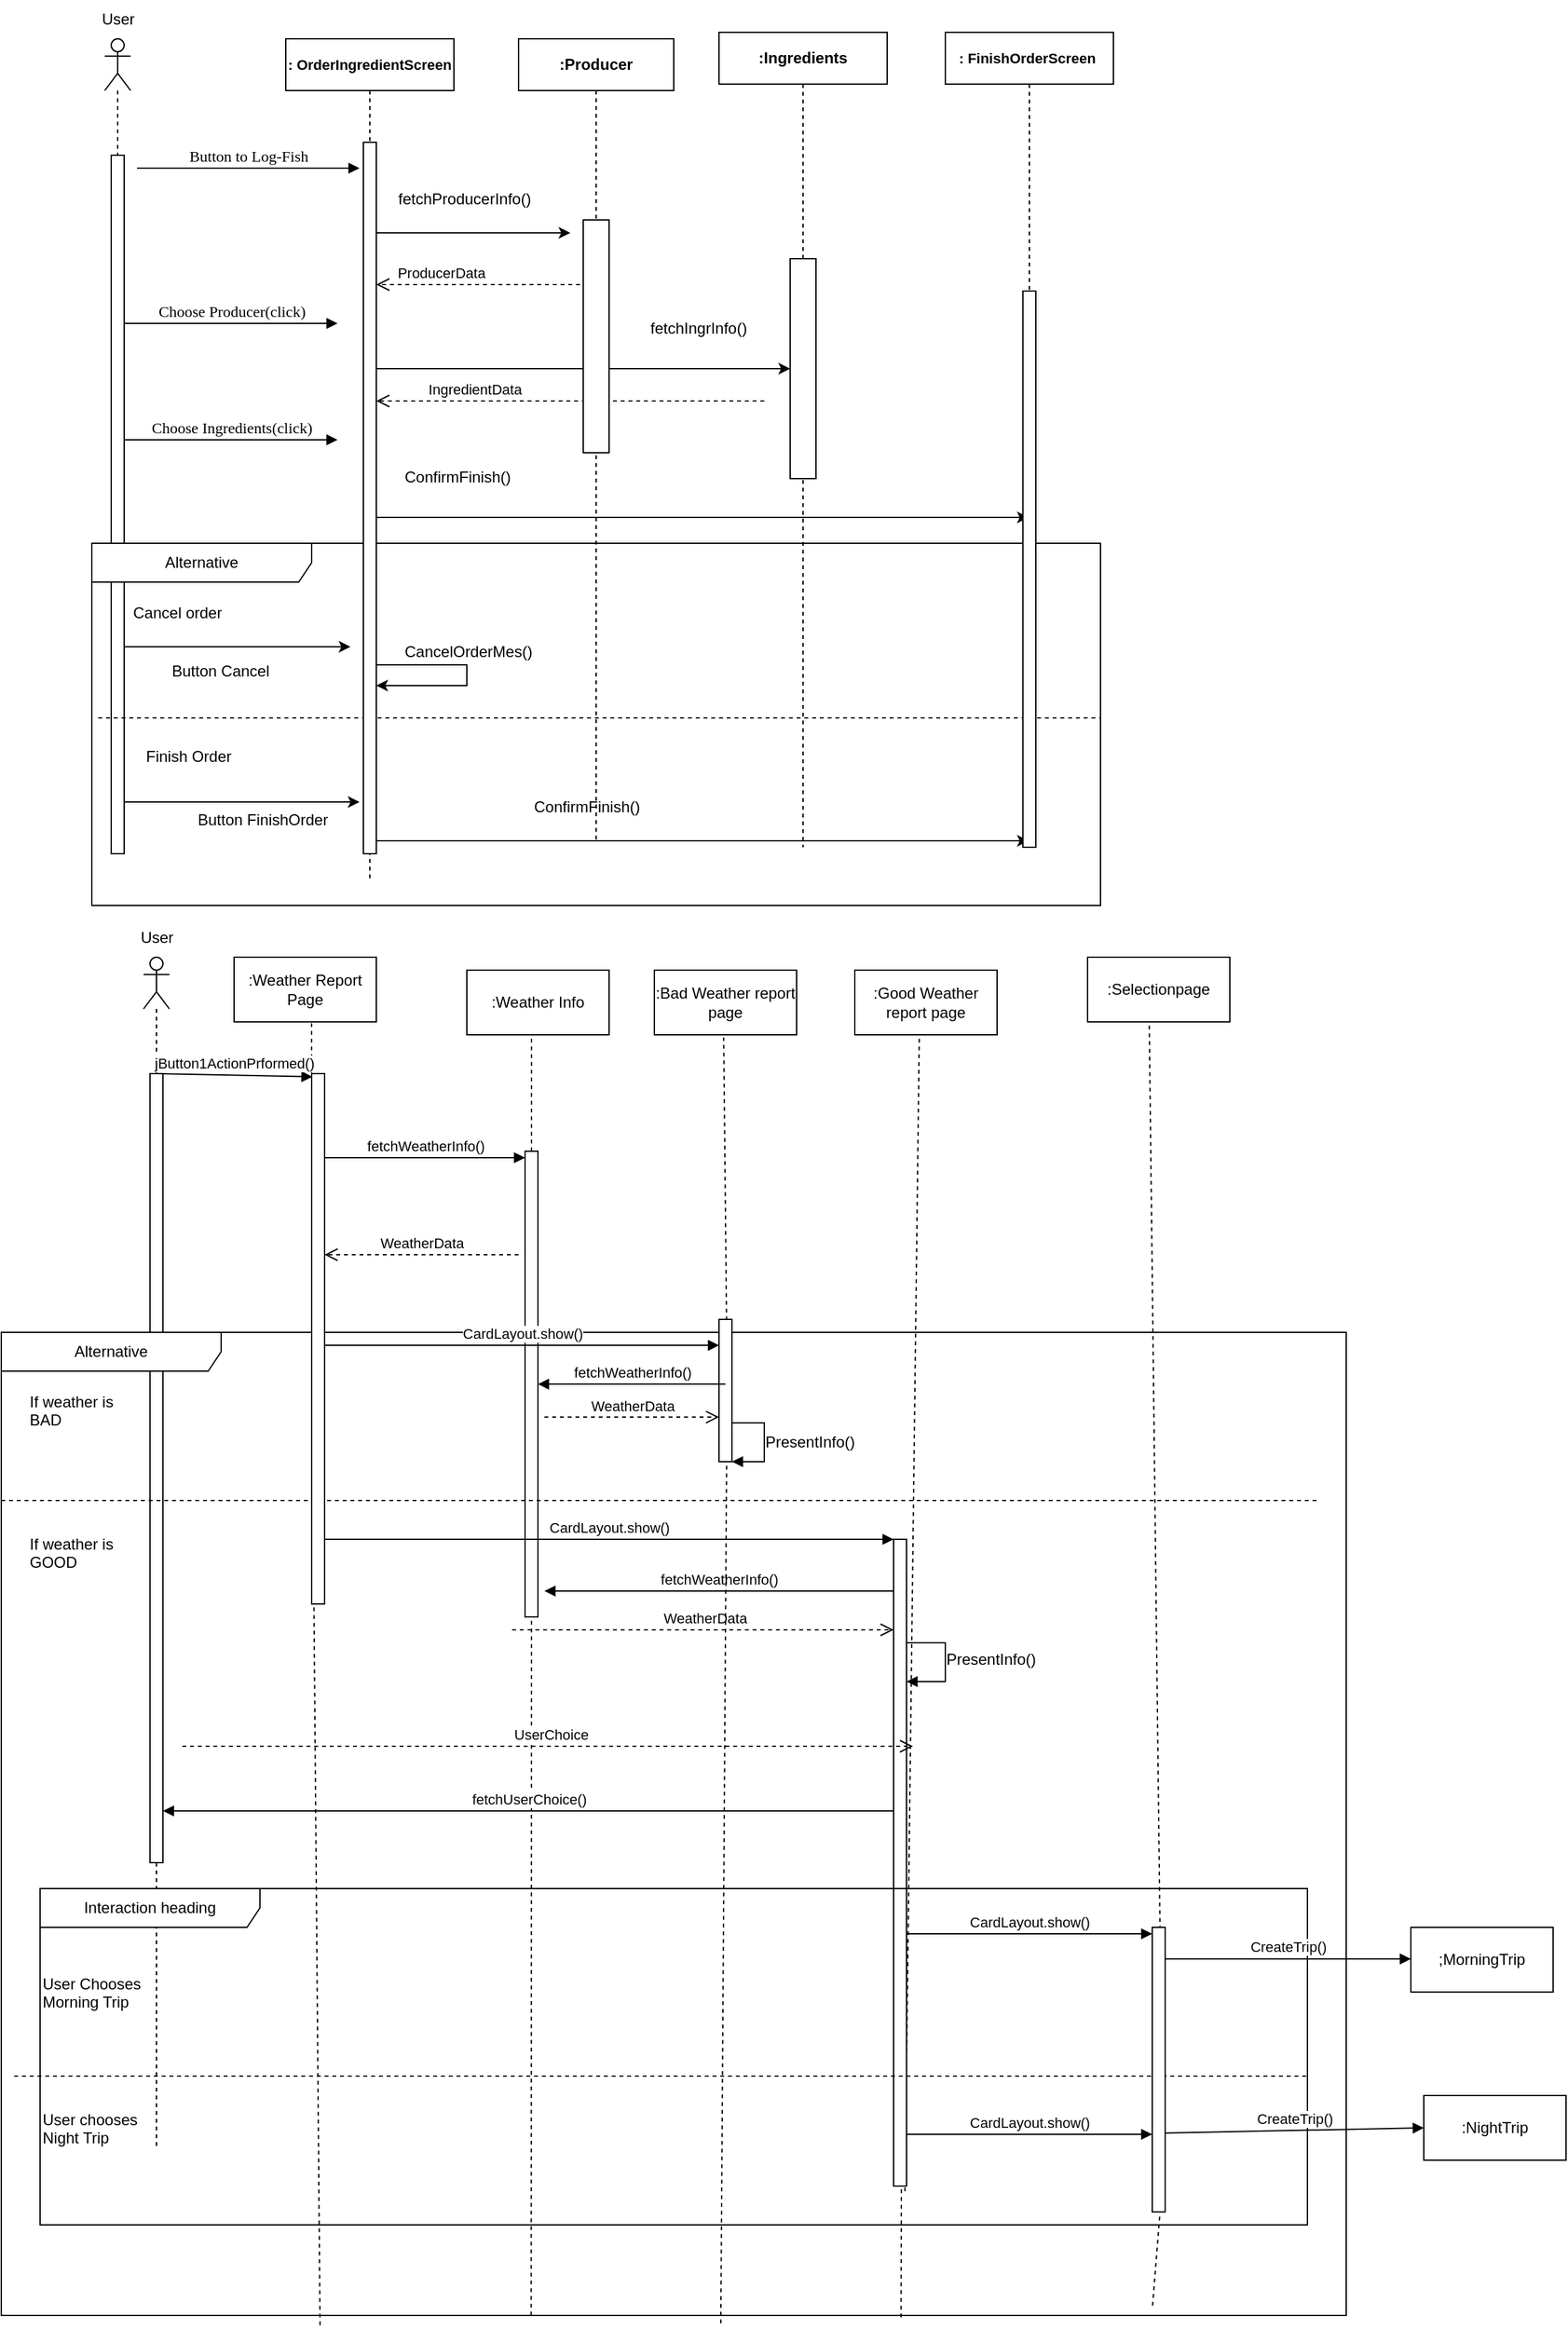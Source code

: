 <mxfile version="26.3.0">
  <diagram name="Page-1" id="13e1069c-82ec-6db2-03f1-153e76fe0fe0">
    <mxGraphModel dx="1148" dy="518" grid="1" gridSize="10" guides="1" tooltips="1" connect="1" arrows="1" fold="1" page="1" pageScale="1" pageWidth="1100" pageHeight="850" background="none" math="0" shadow="0">
      <root>
        <mxCell id="0" />
        <mxCell id="1" parent="0" />
        <mxCell id="7baba1c4bc27f4b0-11" value="Button to Log-Fish" style="html=1;verticalAlign=bottom;endArrow=block;labelBackgroundColor=none;fontFamily=Verdana;fontSize=12;edgeStyle=elbowEdgeStyle;elbow=vertical;" parent="1" edge="1">
          <mxGeometry relative="1" as="geometry">
            <mxPoint x="145" y="180" as="sourcePoint" />
            <mxPoint x="317" y="179.931" as="targetPoint" />
          </mxGeometry>
        </mxCell>
        <mxCell id="y89Sq5UwFjBW83TxMpA--12" value="" style="shape=umlLifeline;perimeter=lifelinePerimeter;whiteSpace=wrap;html=1;container=1;dropTarget=0;collapsible=0;recursiveResize=0;outlineConnect=0;portConstraint=eastwest;newEdgeStyle={&quot;curved&quot;:0,&quot;rounded&quot;:0};participant=umlActor;" parent="1" vertex="1">
          <mxGeometry x="150" y="790" width="20" height="920" as="geometry" />
        </mxCell>
        <mxCell id="y89Sq5UwFjBW83TxMpA--11" value="" style="html=1;points=[[0,0,0,0,5],[0,1,0,0,-5],[1,0,0,0,5],[1,1,0,0,-5]];perimeter=orthogonalPerimeter;outlineConnect=0;targetShapes=umlLifeline;portConstraint=eastwest;newEdgeStyle={&quot;curved&quot;:0,&quot;rounded&quot;:0};" parent="y89Sq5UwFjBW83TxMpA--12" vertex="1">
          <mxGeometry x="5" y="90" width="10" height="610" as="geometry" />
        </mxCell>
        <mxCell id="y89Sq5UwFjBW83TxMpA--13" value="User" style="text;html=1;align=center;verticalAlign=middle;resizable=0;points=[];autosize=1;strokeColor=none;fillColor=none;" parent="1" vertex="1">
          <mxGeometry x="135" y="760" width="50" height="30" as="geometry" />
        </mxCell>
        <mxCell id="y89Sq5UwFjBW83TxMpA--15" value="" style="html=1;verticalAlign=bottom;endArrow=none;dashed=1;labelBackgroundColor=none;fontFamily=Verdana;fontSize=12;elbow=vertical;startFill=0;entryX=0.545;entryY=1;entryDx=0;entryDy=0;entryPerimeter=0;" parent="1" source="y89Sq5UwFjBW83TxMpA--20" target="y89Sq5UwFjBW83TxMpA--69" edge="1">
          <mxGeometry relative="1" as="geometry">
            <mxPoint x="282" y="851.28" as="targetPoint" />
            <mxPoint x="302" y="1150" as="sourcePoint" />
          </mxGeometry>
        </mxCell>
        <mxCell id="y89Sq5UwFjBW83TxMpA--16" value="" style="html=1;verticalAlign=bottom;endArrow=none;dashed=1;labelBackgroundColor=none;fontFamily=Verdana;fontSize=12;elbow=vertical;startFill=0;entryX=0.586;entryY=1.027;entryDx=0;entryDy=0;entryPerimeter=0;exitX=0.691;exitY=0.988;exitDx=0;exitDy=0;exitPerimeter=0;" parent="1" source="y89Sq5UwFjBW83TxMpA--36" edge="1">
          <mxGeometry relative="1" as="geometry">
            <mxPoint x="598.6" y="852.16" as="targetPoint" />
            <mxPoint x="599" y="1160" as="sourcePoint" />
          </mxGeometry>
        </mxCell>
        <mxCell id="y89Sq5UwFjBW83TxMpA--17" value="" style="html=1;verticalAlign=bottom;endArrow=none;dashed=1;labelBackgroundColor=none;fontFamily=Verdana;fontSize=12;elbow=vertical;startFill=0;entryX=0.577;entryY=1.016;entryDx=0;entryDy=0;entryPerimeter=0;exitX=0.856;exitY=0.99;exitDx=0;exitDy=0;exitPerimeter=0;" parent="1" source="y89Sq5UwFjBW83TxMpA--56" edge="1">
          <mxGeometry relative="1" as="geometry">
            <mxPoint x="927.7" y="841.28" as="targetPoint" />
            <mxPoint x="930" y="1310" as="sourcePoint" />
          </mxGeometry>
        </mxCell>
        <mxCell id="y89Sq5UwFjBW83TxMpA--18" value="" style="html=1;verticalAlign=bottom;endArrow=none;dashed=1;labelBackgroundColor=none;fontFamily=Verdana;fontSize=12;elbow=vertical;startFill=0;entryX=0.6;entryY=1;entryDx=0;entryDy=0;entryPerimeter=0;exitX=0.877;exitY=1.008;exitDx=0;exitDy=0;exitPerimeter=0;" parent="1" source="y89Sq5UwFjBW83TxMpA--39" edge="1">
          <mxGeometry relative="1" as="geometry">
            <mxPoint x="750" y="840" as="targetPoint" />
            <mxPoint x="670" y="1320" as="sourcePoint" />
          </mxGeometry>
        </mxCell>
        <mxCell id="y89Sq5UwFjBW83TxMpA--19" value="jButton1ActionPrformed()" style="html=1;verticalAlign=bottom;endArrow=block;curved=0;rounded=0;entryX=0.064;entryY=0.006;entryDx=0;entryDy=0;entryPerimeter=0;" parent="1" target="y89Sq5UwFjBW83TxMpA--20" edge="1">
          <mxGeometry width="80" relative="1" as="geometry">
            <mxPoint x="160" y="880" as="sourcePoint" />
            <mxPoint x="290" y="880" as="targetPoint" />
          </mxGeometry>
        </mxCell>
        <mxCell id="y89Sq5UwFjBW83TxMpA--24" value="" style="html=1;verticalAlign=bottom;endArrow=none;dashed=1;labelBackgroundColor=none;fontFamily=Verdana;fontSize=12;elbow=vertical;startFill=0;entryX=0.5;entryY=1;entryDx=0;entryDy=0;" parent="1" source="y89Sq5UwFjBW83TxMpA--25" edge="1">
          <mxGeometry relative="1" as="geometry">
            <mxPoint x="450" y="850" as="targetPoint" />
            <mxPoint x="450" y="1150" as="sourcePoint" />
          </mxGeometry>
        </mxCell>
        <mxCell id="y89Sq5UwFjBW83TxMpA--26" value="" style="html=1;verticalAlign=bottom;endArrow=none;dashed=1;labelBackgroundColor=none;fontFamily=Verdana;fontSize=12;elbow=vertical;startFill=0;entryX=0.5;entryY=1;entryDx=0;entryDy=0;exitX=0.394;exitY=1;exitDx=0;exitDy=0;exitPerimeter=0;" parent="1" source="y89Sq5UwFjBW83TxMpA--31" target="y89Sq5UwFjBW83TxMpA--25" edge="1">
          <mxGeometry relative="1" as="geometry">
            <mxPoint x="450" y="850" as="targetPoint" />
            <mxPoint x="450" y="1150" as="sourcePoint" />
          </mxGeometry>
        </mxCell>
        <mxCell id="y89Sq5UwFjBW83TxMpA--25" value="" style="html=1;points=[[0,0,0,0,5],[0,1,0,0,-5],[1,0,0,0,5],[1,1,0,0,-5]];perimeter=orthogonalPerimeter;outlineConnect=0;targetShapes=umlLifeline;portConstraint=eastwest;newEdgeStyle={&quot;curved&quot;:0,&quot;rounded&quot;:0};" parent="1" vertex="1">
          <mxGeometry x="445" y="940" width="10" height="360" as="geometry" />
        </mxCell>
        <mxCell id="y89Sq5UwFjBW83TxMpA--29" value="fetchWeatherInfo()" style="html=1;verticalAlign=bottom;endArrow=block;curved=0;rounded=0;entryX=0;entryY=0;entryDx=0;entryDy=5;entryPerimeter=0;" parent="1" source="y89Sq5UwFjBW83TxMpA--20" target="y89Sq5UwFjBW83TxMpA--25" edge="1">
          <mxGeometry width="80" relative="1" as="geometry">
            <mxPoint x="305" y="910" as="sourcePoint" />
            <mxPoint x="441" y="911" as="targetPoint" />
            <mxPoint as="offset" />
          </mxGeometry>
        </mxCell>
        <mxCell id="y89Sq5UwFjBW83TxMpA--30" value="WeatherData" style="html=1;verticalAlign=bottom;endArrow=open;dashed=1;endSize=8;curved=0;rounded=0;" parent="1" target="y89Sq5UwFjBW83TxMpA--20" edge="1">
          <mxGeometry x="0.007" relative="1" as="geometry">
            <mxPoint x="440" y="1020" as="sourcePoint" />
            <mxPoint x="500" y="1040" as="targetPoint" />
            <mxPoint as="offset" />
          </mxGeometry>
        </mxCell>
        <mxCell id="y89Sq5UwFjBW83TxMpA--31" value="Alternative" style="shape=umlFrame;whiteSpace=wrap;html=1;pointerEvents=0;recursiveResize=0;container=1;collapsible=0;width=170;" parent="1" vertex="1">
          <mxGeometry x="40" y="1080" width="1040" height="760" as="geometry" />
        </mxCell>
        <mxCell id="y89Sq5UwFjBW83TxMpA--32" value="&lt;div&gt;If weather is&amp;nbsp;&lt;/div&gt;&lt;div&gt;BAD&lt;/div&gt;" style="text;html=1;" parent="y89Sq5UwFjBW83TxMpA--31" vertex="1">
          <mxGeometry width="100" height="20" relative="1" as="geometry">
            <mxPoint x="20" y="40" as="offset" />
          </mxGeometry>
        </mxCell>
        <mxCell id="y89Sq5UwFjBW83TxMpA--33" value="&lt;div&gt;If weather is &lt;br&gt;&lt;/div&gt;&lt;div&gt;GOOD&lt;/div&gt;" style="line;strokeWidth=1;dashed=1;labelPosition=center;verticalLabelPosition=bottom;align=left;verticalAlign=top;spacingLeft=20;spacingTop=15;html=1;whiteSpace=wrap;" parent="y89Sq5UwFjBW83TxMpA--31" vertex="1">
          <mxGeometry y="125" width="1020" height="10" as="geometry" />
        </mxCell>
        <mxCell id="y89Sq5UwFjBW83TxMpA--21" value="" style="html=1;verticalAlign=bottom;endArrow=none;dashed=1;labelBackgroundColor=none;fontFamily=Verdana;fontSize=12;elbow=vertical;startFill=0;exitX=0.237;exitY=1.01;exitDx=0;exitDy=0;exitPerimeter=0;entryX=1;entryY=1;entryDx=0;entryDy=-5;entryPerimeter=0;" parent="y89Sq5UwFjBW83TxMpA--31" source="y89Sq5UwFjBW83TxMpA--31" edge="1">
          <mxGeometry relative="1" as="geometry">
            <mxPoint x="241.68" y="202" as="targetPoint" />
            <mxPoint x="240.0" y="250" as="sourcePoint" />
          </mxGeometry>
        </mxCell>
        <mxCell id="y89Sq5UwFjBW83TxMpA--41" value="CardLayout.show()" style="html=1;verticalAlign=bottom;endArrow=block;curved=0;rounded=0;" parent="y89Sq5UwFjBW83TxMpA--31" source="y89Sq5UwFjBW83TxMpA--20" target="y89Sq5UwFjBW83TxMpA--39" edge="1">
          <mxGeometry width="80" relative="1" as="geometry">
            <mxPoint x="240" y="170" as="sourcePoint" />
            <mxPoint x="530" y="170" as="targetPoint" />
            <mxPoint as="offset" />
          </mxGeometry>
        </mxCell>
        <mxCell id="y89Sq5UwFjBW83TxMpA--39" value="" style="html=1;points=[[0,0,0,0,5],[0,1,0,0,-5],[1,0,0,0,5],[1,1,0,0,-5]];perimeter=orthogonalPerimeter;outlineConnect=0;targetShapes=umlLifeline;portConstraint=eastwest;newEdgeStyle={&quot;curved&quot;:0,&quot;rounded&quot;:0};" parent="y89Sq5UwFjBW83TxMpA--31" vertex="1">
          <mxGeometry x="690" y="160" width="10" height="500" as="geometry" />
        </mxCell>
        <mxCell id="y89Sq5UwFjBW83TxMpA--40" value="" style="html=1;verticalAlign=bottom;endArrow=none;dashed=1;labelBackgroundColor=none;fontFamily=Verdana;fontSize=12;elbow=vertical;startFill=0;entryX=0.6;entryY=1;entryDx=0;entryDy=0;entryPerimeter=0;exitX=0.669;exitY=1.002;exitDx=0;exitDy=0;exitPerimeter=0;" parent="y89Sq5UwFjBW83TxMpA--31" source="y89Sq5UwFjBW83TxMpA--31" target="y89Sq5UwFjBW83TxMpA--39" edge="1">
          <mxGeometry relative="1" as="geometry">
            <mxPoint x="690" y="-220" as="targetPoint" />
            <mxPoint x="693" y="252" as="sourcePoint" />
          </mxGeometry>
        </mxCell>
        <mxCell id="ptXpOsHb1rW9kHSBrW4N-9" value="" style="html=1;align=left;spacingLeft=2;endArrow=block;rounded=0;edgeStyle=orthogonalEdgeStyle;curved=0;rounded=0;" parent="y89Sq5UwFjBW83TxMpA--31" edge="1">
          <mxGeometry relative="1" as="geometry">
            <mxPoint x="560" y="70" as="sourcePoint" />
            <Array as="points">
              <mxPoint x="590" y="100" />
            </Array>
            <mxPoint x="565" y="100" as="targetPoint" />
          </mxGeometry>
        </mxCell>
        <mxCell id="y89Sq5UwFjBW83TxMpA--45" value="PresentInfo()" style="text;html=1;align=center;verticalAlign=middle;resizable=0;points=[];autosize=1;strokeColor=none;fillColor=none;" parent="y89Sq5UwFjBW83TxMpA--31" vertex="1">
          <mxGeometry x="580" y="70" width="90" height="30" as="geometry" />
        </mxCell>
        <mxCell id="y89Sq5UwFjBW83TxMpA--48" value="" style="html=1;align=left;spacingLeft=2;endArrow=block;rounded=0;edgeStyle=orthogonalEdgeStyle;curved=0;rounded=0;" parent="y89Sq5UwFjBW83TxMpA--31" target="y89Sq5UwFjBW83TxMpA--39" edge="1">
          <mxGeometry relative="1" as="geometry">
            <mxPoint x="700" y="240" as="sourcePoint" />
            <Array as="points">
              <mxPoint x="730" y="240" />
              <mxPoint x="730" y="270" />
            </Array>
            <mxPoint x="705" y="270" as="targetPoint" />
          </mxGeometry>
        </mxCell>
        <mxCell id="y89Sq5UwFjBW83TxMpA--47" value="WeatherData" style="html=1;verticalAlign=bottom;endArrow=open;dashed=1;endSize=8;curved=0;rounded=0;exitX=1;exitY=1;exitDx=0;exitDy=-5;exitPerimeter=0;" parent="y89Sq5UwFjBW83TxMpA--31" edge="1">
          <mxGeometry x="0.007" relative="1" as="geometry">
            <mxPoint x="395" y="230" as="sourcePoint" />
            <mxPoint x="690" y="230" as="targetPoint" />
            <mxPoint as="offset" />
          </mxGeometry>
        </mxCell>
        <mxCell id="y89Sq5UwFjBW83TxMpA--46" value="fetchWeatherInfo()" style="html=1;verticalAlign=bottom;endArrow=block;curved=0;rounded=0;" parent="y89Sq5UwFjBW83TxMpA--31" edge="1">
          <mxGeometry width="80" relative="1" as="geometry">
            <mxPoint x="690" y="200" as="sourcePoint" />
            <mxPoint x="420" y="200" as="targetPoint" />
            <mxPoint as="offset" />
          </mxGeometry>
        </mxCell>
        <mxCell id="y89Sq5UwFjBW83TxMpA--49" value="PresentInfo()" style="text;html=1;align=center;verticalAlign=middle;resizable=0;points=[];autosize=1;strokeColor=none;fillColor=none;" parent="y89Sq5UwFjBW83TxMpA--31" vertex="1">
          <mxGeometry x="720" y="238" width="90" height="30" as="geometry" />
        </mxCell>
        <mxCell id="y89Sq5UwFjBW83TxMpA--50" value="Interaction heading" style="shape=umlFrame;whiteSpace=wrap;html=1;pointerEvents=0;recursiveResize=0;container=1;collapsible=0;width=170;" parent="y89Sq5UwFjBW83TxMpA--31" vertex="1">
          <mxGeometry x="30" y="430" width="980" height="260" as="geometry" />
        </mxCell>
        <mxCell id="y89Sq5UwFjBW83TxMpA--51" value="&lt;div&gt;User Chooses&lt;/div&gt;&lt;div&gt;Morning Trip&lt;/div&gt;" style="text;html=1;" parent="y89Sq5UwFjBW83TxMpA--50" vertex="1">
          <mxGeometry width="100" height="20" relative="1" as="geometry">
            <mxPoint y="60" as="offset" />
          </mxGeometry>
        </mxCell>
        <mxCell id="y89Sq5UwFjBW83TxMpA--52" value="&lt;div&gt;User chooses&amp;nbsp;&lt;/div&gt;&lt;div&gt;Night Trip&lt;/div&gt;" style="line;strokeWidth=1;dashed=1;labelPosition=center;verticalLabelPosition=bottom;align=left;verticalAlign=top;spacingLeft=20;spacingTop=15;html=1;whiteSpace=wrap;" parent="y89Sq5UwFjBW83TxMpA--50" vertex="1">
          <mxGeometry x="-20" y="140" width="1000" height="10" as="geometry" />
        </mxCell>
        <mxCell id="y89Sq5UwFjBW83TxMpA--58" value="CardLayout.show()" style="html=1;verticalAlign=bottom;endArrow=block;curved=0;rounded=0;entryX=0;entryY=0;entryDx=0;entryDy=5;entryPerimeter=0;" parent="y89Sq5UwFjBW83TxMpA--50" edge="1">
          <mxGeometry width="80" relative="1" as="geometry">
            <mxPoint x="670" y="190" as="sourcePoint" />
            <mxPoint x="860" y="190" as="targetPoint" />
            <mxPoint as="offset" />
          </mxGeometry>
        </mxCell>
        <mxCell id="y89Sq5UwFjBW83TxMpA--64" value="CreateTrip()" style="html=1;verticalAlign=bottom;endArrow=block;curved=0;rounded=0;entryX=0;entryY=0.5;entryDx=0;entryDy=0;" parent="y89Sq5UwFjBW83TxMpA--50" target="y89Sq5UwFjBW83TxMpA--62" edge="1">
          <mxGeometry width="80" relative="1" as="geometry">
            <mxPoint x="870" y="189" as="sourcePoint" />
            <mxPoint x="1060" y="189" as="targetPoint" />
            <mxPoint as="offset" />
          </mxGeometry>
        </mxCell>
        <mxCell id="y89Sq5UwFjBW83TxMpA--54" value="UserChoice" style="html=1;verticalAlign=bottom;endArrow=open;dashed=1;endSize=8;curved=0;rounded=0;entryX=0;entryY=0.667;entryDx=0;entryDy=0;entryPerimeter=0;" parent="y89Sq5UwFjBW83TxMpA--31" edge="1">
          <mxGeometry x="0.007" relative="1" as="geometry">
            <mxPoint x="140" y="320" as="sourcePoint" />
            <mxPoint x="705" y="320" as="targetPoint" />
            <mxPoint as="offset" />
          </mxGeometry>
        </mxCell>
        <mxCell id="y89Sq5UwFjBW83TxMpA--53" value="fetchUserChoice()" style="html=1;verticalAlign=bottom;endArrow=block;curved=0;rounded=0;" parent="y89Sq5UwFjBW83TxMpA--31" edge="1">
          <mxGeometry width="80" relative="1" as="geometry">
            <mxPoint x="690" y="370" as="sourcePoint" />
            <mxPoint x="125" y="370" as="targetPoint" />
            <mxPoint as="offset" />
          </mxGeometry>
        </mxCell>
        <mxCell id="y89Sq5UwFjBW83TxMpA--20" value="" style="html=1;points=[[0,0,0,0,5],[0,1,0,0,-5],[1,0,0,0,5],[1,1,0,0,-5]];perimeter=orthogonalPerimeter;outlineConnect=0;targetShapes=umlLifeline;portConstraint=eastwest;newEdgeStyle={&quot;curved&quot;:0,&quot;rounded&quot;:0};" parent="y89Sq5UwFjBW83TxMpA--31" vertex="1">
          <mxGeometry x="240" y="-200" width="10" height="410" as="geometry" />
        </mxCell>
        <mxCell id="y89Sq5UwFjBW83TxMpA--37" value="" style="html=1;verticalAlign=bottom;endArrow=none;dashed=1;labelBackgroundColor=none;fontFamily=Verdana;fontSize=12;elbow=vertical;startFill=0;entryX=0.586;entryY=1.027;entryDx=0;entryDy=0;entryPerimeter=0;exitX=0.535;exitY=1.008;exitDx=0;exitDy=0;exitPerimeter=0;" parent="1" source="y89Sq5UwFjBW83TxMpA--31" target="y89Sq5UwFjBW83TxMpA--36" edge="1">
          <mxGeometry relative="1" as="geometry">
            <mxPoint x="599" y="852" as="targetPoint" />
            <mxPoint x="606" y="1307" as="sourcePoint" />
          </mxGeometry>
        </mxCell>
        <mxCell id="y89Sq5UwFjBW83TxMpA--36" value="" style="html=1;points=[[0,0,0,0,5],[0,1,0,0,-5],[1,0,0,0,5],[1,1,0,0,-5]];perimeter=orthogonalPerimeter;outlineConnect=0;targetShapes=umlLifeline;portConstraint=eastwest;newEdgeStyle={&quot;curved&quot;:0,&quot;rounded&quot;:0};" parent="1" vertex="1">
          <mxGeometry x="595" y="1070" width="10" height="110" as="geometry" />
        </mxCell>
        <mxCell id="ptXpOsHb1rW9kHSBrW4N-4" value="" style="shape=umlLifeline;perimeter=lifelinePerimeter;whiteSpace=wrap;html=1;container=1;dropTarget=0;collapsible=0;recursiveResize=0;outlineConnect=0;portConstraint=eastwest;newEdgeStyle={&quot;curved&quot;:0,&quot;rounded&quot;:0};participant=umlActor;" parent="1" vertex="1">
          <mxGeometry x="120" y="80" width="20" height="630" as="geometry" />
        </mxCell>
        <mxCell id="ptXpOsHb1rW9kHSBrW4N-5" value="" style="html=1;points=[[0,0,0,0,5],[0,1,0,0,-5],[1,0,0,0,5],[1,1,0,0,-5]];perimeter=orthogonalPerimeter;outlineConnect=0;targetShapes=umlLifeline;portConstraint=eastwest;newEdgeStyle={&quot;curved&quot;:0,&quot;rounded&quot;:0};" parent="ptXpOsHb1rW9kHSBrW4N-4" vertex="1">
          <mxGeometry x="5" y="90" width="10" height="540" as="geometry" />
        </mxCell>
        <mxCell id="ptXpOsHb1rW9kHSBrW4N-6" value="User" style="text;html=1;align=center;verticalAlign=middle;resizable=0;points=[];autosize=1;strokeColor=none;fillColor=none;" parent="1" vertex="1">
          <mxGeometry x="105" y="50" width="50" height="30" as="geometry" />
        </mxCell>
        <mxCell id="y89Sq5UwFjBW83TxMpA--43" value="fetchWeatherInfo()" style="html=1;verticalAlign=bottom;endArrow=block;curved=0;rounded=0;exitX=0.5;exitY=0.455;exitDx=0;exitDy=0;exitPerimeter=0;" parent="1" source="y89Sq5UwFjBW83TxMpA--36" target="y89Sq5UwFjBW83TxMpA--25" edge="1">
          <mxGeometry width="80" relative="1" as="geometry">
            <mxPoint x="430" y="1130" as="sourcePoint" />
            <mxPoint x="570" y="1130" as="targetPoint" />
            <mxPoint as="offset" />
          </mxGeometry>
        </mxCell>
        <mxCell id="y89Sq5UwFjBW83TxMpA--44" value="WeatherData" style="html=1;verticalAlign=bottom;endArrow=open;dashed=1;endSize=8;curved=0;rounded=0;exitX=1.5;exitY=0.571;exitDx=0;exitDy=0;exitPerimeter=0;" parent="1" source="y89Sq5UwFjBW83TxMpA--25" target="y89Sq5UwFjBW83TxMpA--36" edge="1">
          <mxGeometry x="0.007" relative="1" as="geometry">
            <mxPoint x="575" y="1170" as="sourcePoint" />
            <mxPoint x="440" y="1170" as="targetPoint" />
            <mxPoint as="offset" />
          </mxGeometry>
        </mxCell>
        <mxCell id="ptXpOsHb1rW9kHSBrW4N-21" value="" style="edgeStyle=orthogonalEdgeStyle;rounded=0;orthogonalLoop=1;jettySize=auto;html=1;curved=0;" parent="1" edge="1">
          <mxGeometry relative="1" as="geometry">
            <mxPoint x="330" y="230" as="sourcePoint" />
            <mxPoint x="480" y="230" as="targetPoint" />
            <Array as="points">
              <mxPoint x="360" y="230" />
              <mxPoint x="360" y="230" />
            </Array>
          </mxGeometry>
        </mxCell>
        <mxCell id="y89Sq5UwFjBW83TxMpA--38" value="CardLayout.show()" style="html=1;verticalAlign=bottom;endArrow=block;curved=0;rounded=0;entryX=0;entryY=0.182;entryDx=0;entryDy=0;entryPerimeter=0;" parent="1" source="y89Sq5UwFjBW83TxMpA--20" target="y89Sq5UwFjBW83TxMpA--36" edge="1">
          <mxGeometry width="80" relative="1" as="geometry">
            <mxPoint x="285" y="1110" as="sourcePoint" />
            <mxPoint x="575" y="1110" as="targetPoint" />
          </mxGeometry>
        </mxCell>
        <mxCell id="ptXpOsHb1rW9kHSBrW4N-19" value="fetchProducerInfo()" style="text;whiteSpace=wrap;html=1;" parent="1" vertex="1">
          <mxGeometry x="345" y="190" width="110" height="20" as="geometry" />
        </mxCell>
        <mxCell id="ptXpOsHb1rW9kHSBrW4N-20" value="fetchIngrInfo()" style="text;whiteSpace=wrap;html=1;" parent="1" vertex="1">
          <mxGeometry x="540" y="290" width="82" height="30" as="geometry" />
        </mxCell>
        <mxCell id="ptXpOsHb1rW9kHSBrW4N-24" style="edgeStyle=orthogonalEdgeStyle;rounded=0;orthogonalLoop=1;jettySize=auto;html=1;curved=0;" parent="1" edge="1" target="D_f_Rr7jFTJg8vK97fjW-2">
          <mxGeometry relative="1" as="geometry">
            <mxPoint x="330" y="335.034" as="sourcePoint" />
            <mxPoint x="630" y="310" as="targetPoint" />
            <Array as="points">
              <mxPoint x="450" y="335" />
              <mxPoint x="450" y="335" />
            </Array>
          </mxGeometry>
        </mxCell>
        <mxCell id="ptXpOsHb1rW9kHSBrW4N-27" value="ProducerData" style="html=1;verticalAlign=bottom;endArrow=open;dashed=1;endSize=8;curved=0;rounded=0;" parent="1" source="D_f_Rr7jFTJg8vK97fjW-3" edge="1">
          <mxGeometry x="0.411" relative="1" as="geometry">
            <mxPoint x="470" y="270.04" as="sourcePoint" />
            <mxPoint x="330" y="270" as="targetPoint" />
            <mxPoint as="offset" />
          </mxGeometry>
        </mxCell>
        <mxCell id="y89Sq5UwFjBW83TxMpA--57" value="" style="html=1;verticalAlign=bottom;endArrow=none;dashed=1;labelBackgroundColor=none;fontFamily=Verdana;fontSize=12;elbow=vertical;startFill=0;entryX=0.577;entryY=1.016;entryDx=0;entryDy=0;entryPerimeter=0;exitX=0.856;exitY=0.99;exitDx=0;exitDy=0;exitPerimeter=0;" parent="1" source="y89Sq5UwFjBW83TxMpA--31" target="y89Sq5UwFjBW83TxMpA--56" edge="1">
          <mxGeometry relative="1" as="geometry">
            <mxPoint x="928" y="841" as="targetPoint" />
            <mxPoint x="930" y="1832" as="sourcePoint" />
          </mxGeometry>
        </mxCell>
        <mxCell id="ptXpOsHb1rW9kHSBrW4N-28" value="IngredientData" style="html=1;verticalAlign=bottom;endArrow=open;dashed=1;endSize=8;curved=0;rounded=0;" parent="1" edge="1">
          <mxGeometry x="0.495" relative="1" as="geometry">
            <mxPoint x="630" y="360" as="sourcePoint" />
            <mxPoint x="330" y="360" as="targetPoint" />
            <mxPoint as="offset" />
          </mxGeometry>
        </mxCell>
        <mxCell id="y89Sq5UwFjBW83TxMpA--56" value="" style="html=1;points=[[0,0,0,0,5],[0,1,0,0,-5],[1,0,0,0,5],[1,1,0,0,-5]];perimeter=orthogonalPerimeter;outlineConnect=0;targetShapes=umlLifeline;portConstraint=eastwest;newEdgeStyle={&quot;curved&quot;:0,&quot;rounded&quot;:0};" parent="1" vertex="1">
          <mxGeometry x="930" y="1540" width="10" height="220" as="geometry" />
        </mxCell>
        <mxCell id="ptXpOsHb1rW9kHSBrW4N-29" value="Choose Producer(click)" style="html=1;verticalAlign=bottom;endArrow=block;labelBackgroundColor=none;fontFamily=Verdana;fontSize=12;edgeStyle=elbowEdgeStyle;elbow=vertical;" parent="1" edge="1">
          <mxGeometry relative="1" as="geometry">
            <mxPoint x="135" y="300" as="sourcePoint" />
            <mxPoint x="300" y="300" as="targetPoint" />
          </mxGeometry>
        </mxCell>
        <mxCell id="y89Sq5UwFjBW83TxMpA--55" value="CardLayout.show()" style="html=1;verticalAlign=bottom;endArrow=block;curved=0;rounded=0;entryX=0;entryY=0;entryDx=0;entryDy=5;entryPerimeter=0;" parent="1" source="y89Sq5UwFjBW83TxMpA--39" target="y89Sq5UwFjBW83TxMpA--56" edge="1">
          <mxGeometry width="80" relative="1" as="geometry">
            <mxPoint x="660" y="1600" as="sourcePoint" />
            <mxPoint x="1100" y="1600" as="targetPoint" />
            <mxPoint as="offset" />
          </mxGeometry>
        </mxCell>
        <mxCell id="ptXpOsHb1rW9kHSBrW4N-30" value="Choose Ingredients(click)" style="html=1;verticalAlign=bottom;endArrow=block;labelBackgroundColor=none;fontFamily=Verdana;fontSize=12;edgeStyle=elbowEdgeStyle;elbow=vertical;" parent="1" edge="1">
          <mxGeometry relative="1" as="geometry">
            <mxPoint x="135" y="390" as="sourcePoint" />
            <mxPoint x="300" y="390" as="targetPoint" />
            <mxPoint as="offset" />
          </mxGeometry>
        </mxCell>
        <mxCell id="ptXpOsHb1rW9kHSBrW4N-34" value="" style="edgeStyle=orthogonalEdgeStyle;rounded=0;orthogonalLoop=1;jettySize=auto;html=1;curved=0;" parent="1" target="ptXpOsHb1rW9kHSBrW4N-53" edge="1">
          <mxGeometry relative="1" as="geometry">
            <mxPoint x="802.5" y="435" as="targetPoint" />
            <Array as="points">
              <mxPoint x="540" y="450" />
              <mxPoint x="540" y="450" />
            </Array>
            <mxPoint x="330" y="450" as="sourcePoint" />
          </mxGeometry>
        </mxCell>
        <mxCell id="ptXpOsHb1rW9kHSBrW4N-35" value="ConfirmFinish()" style="text;whiteSpace=wrap;html=1;" parent="1" vertex="1">
          <mxGeometry x="350" y="405" width="110" height="20" as="geometry" />
        </mxCell>
        <mxCell id="ptXpOsHb1rW9kHSBrW4N-37" style="edgeStyle=orthogonalEdgeStyle;rounded=0;orthogonalLoop=1;jettySize=auto;html=1;curved=0;" parent="1" edge="1">
          <mxGeometry relative="1" as="geometry">
            <mxPoint x="135" y="545.043" as="sourcePoint" />
            <mxPoint x="310" y="550" as="targetPoint" />
            <Array as="points">
              <mxPoint x="135" y="550" />
            </Array>
          </mxGeometry>
        </mxCell>
        <mxCell id="ptXpOsHb1rW9kHSBrW4N-39" value="Alternative" style="shape=umlFrame;whiteSpace=wrap;html=1;pointerEvents=0;recursiveResize=0;container=1;collapsible=0;width=170;" parent="1" vertex="1">
          <mxGeometry x="110" y="470" width="780" height="280" as="geometry" />
        </mxCell>
        <mxCell id="ptXpOsHb1rW9kHSBrW4N-40" value="Cancel order" style="text;html=1;" parent="ptXpOsHb1rW9kHSBrW4N-39" vertex="1">
          <mxGeometry width="100" height="20" relative="1" as="geometry">
            <mxPoint x="30" y="40" as="offset" />
          </mxGeometry>
        </mxCell>
        <mxCell id="ptXpOsHb1rW9kHSBrW4N-41" value="" style="line;strokeWidth=1;dashed=1;labelPosition=center;verticalLabelPosition=bottom;align=left;verticalAlign=top;spacingLeft=20;spacingTop=15;html=1;whiteSpace=wrap;" parent="ptXpOsHb1rW9kHSBrW4N-39" vertex="1">
          <mxGeometry x="5" y="130" width="775" height="10" as="geometry" />
        </mxCell>
        <mxCell id="ptXpOsHb1rW9kHSBrW4N-42" value="Button Cancel " style="text;whiteSpace=wrap;html=1;" parent="ptXpOsHb1rW9kHSBrW4N-39" vertex="1">
          <mxGeometry x="60" y="85" width="120" height="25" as="geometry" />
        </mxCell>
        <mxCell id="ptXpOsHb1rW9kHSBrW4N-44" value="Finish Order" style="text;html=1;align=center;verticalAlign=middle;whiteSpace=wrap;rounded=0;" parent="ptXpOsHb1rW9kHSBrW4N-39" vertex="1">
          <mxGeometry x="40" y="150" width="70" height="30" as="geometry" />
        </mxCell>
        <mxCell id="ptXpOsHb1rW9kHSBrW4N-46" value="Button FinishOrder" style="text;whiteSpace=wrap;html=1;" parent="ptXpOsHb1rW9kHSBrW4N-39" vertex="1">
          <mxGeometry x="80" y="200" width="110" height="30" as="geometry" />
        </mxCell>
        <mxCell id="ptXpOsHb1rW9kHSBrW4N-45" style="edgeStyle=orthogonalEdgeStyle;rounded=0;orthogonalLoop=1;jettySize=auto;html=1;curved=0;" parent="ptXpOsHb1rW9kHSBrW4N-39" edge="1">
          <mxGeometry relative="1" as="geometry">
            <mxPoint x="25" y="200" as="sourcePoint" />
            <mxPoint x="207" y="200" as="targetPoint" />
            <Array as="points">
              <mxPoint x="50" y="200" />
              <mxPoint x="50" y="200" />
            </Array>
          </mxGeometry>
        </mxCell>
        <mxCell id="ptXpOsHb1rW9kHSBrW4N-48" value="ConfirmFinish()" style="text;whiteSpace=wrap;html=1;" parent="ptXpOsHb1rW9kHSBrW4N-39" vertex="1">
          <mxGeometry x="340" y="190" width="100" height="20" as="geometry" />
        </mxCell>
        <mxCell id="ptXpOsHb1rW9kHSBrW4N-51" value="CancelOrderMes()" style="text;whiteSpace=wrap;html=1;" parent="ptXpOsHb1rW9kHSBrW4N-39" vertex="1">
          <mxGeometry x="240" y="70" width="90" height="20" as="geometry" />
        </mxCell>
        <mxCell id="ptXpOsHb1rW9kHSBrW4N-47" style="edgeStyle=orthogonalEdgeStyle;rounded=0;orthogonalLoop=1;jettySize=auto;html=1;curved=0;" parent="1" target="ptXpOsHb1rW9kHSBrW4N-53" edge="1">
          <mxGeometry relative="1" as="geometry">
            <mxPoint x="809.5" y="690" as="targetPoint" />
            <Array as="points">
              <mxPoint x="450" y="700" />
              <mxPoint x="450" y="700" />
            </Array>
            <mxPoint x="330" y="700" as="sourcePoint" />
          </mxGeometry>
        </mxCell>
        <mxCell id="ptXpOsHb1rW9kHSBrW4N-53" value="&lt;b&gt;&lt;font style=&quot;font-size: 11px;&quot;&gt;: FinishOrderScreen&amp;nbsp; &lt;br&gt;&lt;/font&gt;&lt;/b&gt;" style="shape=umlLifeline;perimeter=lifelinePerimeter;whiteSpace=wrap;html=1;container=1;dropTarget=0;collapsible=0;recursiveResize=0;outlineConnect=0;portConstraint=eastwest;newEdgeStyle={&quot;curved&quot;:0,&quot;rounded&quot;:0};" parent="1" vertex="1">
          <mxGeometry x="770" y="75" width="130" height="630" as="geometry" />
        </mxCell>
        <mxCell id="ptXpOsHb1rW9kHSBrW4N-54" value="" style="html=1;points=[[0,0,0,0,5],[0,1,0,0,-5],[1,0,0,0,5],[1,1,0,0,-5]];perimeter=orthogonalPerimeter;outlineConnect=0;targetShapes=umlLifeline;portConstraint=eastwest;newEdgeStyle={&quot;curved&quot;:0,&quot;rounded&quot;:0};" parent="ptXpOsHb1rW9kHSBrW4N-53" vertex="1">
          <mxGeometry x="60" y="200" width="10" height="430" as="geometry" />
        </mxCell>
        <mxCell id="y89Sq5UwFjBW83TxMpA--61" value=";MorningTrip" style="html=1;whiteSpace=wrap;" parent="1" vertex="1">
          <mxGeometry x="1130" y="1540" width="110" height="50" as="geometry" />
        </mxCell>
        <mxCell id="y89Sq5UwFjBW83TxMpA--62" value=":NightTrip" style="html=1;whiteSpace=wrap;" parent="1" vertex="1">
          <mxGeometry x="1140" y="1670" width="110" height="50" as="geometry" />
        </mxCell>
        <mxCell id="y89Sq5UwFjBW83TxMpA--63" value="CreateTrip()" style="html=1;verticalAlign=bottom;endArrow=block;curved=0;rounded=0;entryX=0;entryY=0;entryDx=0;entryDy=5;entryPerimeter=0;" parent="1" edge="1">
          <mxGeometry width="80" relative="1" as="geometry">
            <mxPoint x="940" y="1564.41" as="sourcePoint" />
            <mxPoint x="1130" y="1564.41" as="targetPoint" />
            <mxPoint as="offset" />
          </mxGeometry>
        </mxCell>
        <mxCell id="y89Sq5UwFjBW83TxMpA--65" value=":Selectionpage" style="html=1;whiteSpace=wrap;" parent="1" vertex="1">
          <mxGeometry x="880" y="790" width="110" height="50" as="geometry" />
        </mxCell>
        <mxCell id="y89Sq5UwFjBW83TxMpA--66" value=":Good Weather report page" style="html=1;whiteSpace=wrap;" parent="1" vertex="1">
          <mxGeometry x="700" y="800" width="110" height="50" as="geometry" />
        </mxCell>
        <mxCell id="y89Sq5UwFjBW83TxMpA--67" value=":Bad Weather report page" style="html=1;whiteSpace=wrap;" parent="1" vertex="1">
          <mxGeometry x="545" y="800" width="110" height="50" as="geometry" />
        </mxCell>
        <mxCell id="y89Sq5UwFjBW83TxMpA--68" value=":Weather Info" style="html=1;whiteSpace=wrap;" parent="1" vertex="1">
          <mxGeometry x="400" y="800" width="110" height="50" as="geometry" />
        </mxCell>
        <mxCell id="y89Sq5UwFjBW83TxMpA--69" value=":Weather Report Page" style="html=1;whiteSpace=wrap;" parent="1" vertex="1">
          <mxGeometry x="220" y="790" width="110" height="50" as="geometry" />
        </mxCell>
        <mxCell id="D_f_Rr7jFTJg8vK97fjW-1" value="&lt;b&gt;:Ingredients&lt;/b&gt;" style="shape=umlLifeline;perimeter=lifelinePerimeter;whiteSpace=wrap;html=1;container=1;dropTarget=0;collapsible=0;recursiveResize=0;outlineConnect=0;portConstraint=eastwest;newEdgeStyle={&quot;curved&quot;:0,&quot;rounded&quot;:0};" vertex="1" parent="1">
          <mxGeometry x="595" y="75" width="130" height="630" as="geometry" />
        </mxCell>
        <mxCell id="D_f_Rr7jFTJg8vK97fjW-2" value="" style="html=1;points=[[0,0,0,0,5],[0,1,0,0,-5],[1,0,0,0,5],[1,1,0,0,-5]];perimeter=orthogonalPerimeter;outlineConnect=0;targetShapes=umlLifeline;portConstraint=eastwest;newEdgeStyle={&quot;curved&quot;:0,&quot;rounded&quot;:0};" vertex="1" parent="D_f_Rr7jFTJg8vK97fjW-1">
          <mxGeometry x="55" y="175" width="20" height="170" as="geometry" />
        </mxCell>
        <mxCell id="D_f_Rr7jFTJg8vK97fjW-3" value="&lt;b&gt;:Producer&lt;/b&gt;" style="shape=umlLifeline;perimeter=lifelinePerimeter;whiteSpace=wrap;html=1;container=1;dropTarget=0;collapsible=0;recursiveResize=0;outlineConnect=0;portConstraint=eastwest;newEdgeStyle={&quot;curved&quot;:0,&quot;rounded&quot;:0};" vertex="1" parent="1">
          <mxGeometry x="440" y="80" width="120" height="620" as="geometry" />
        </mxCell>
        <mxCell id="D_f_Rr7jFTJg8vK97fjW-4" value="" style="html=1;points=[[0,0,0,0,5],[0,1,0,0,-5],[1,0,0,0,5],[1,1,0,0,-5]];perimeter=orthogonalPerimeter;outlineConnect=0;targetShapes=umlLifeline;portConstraint=eastwest;newEdgeStyle={&quot;curved&quot;:0,&quot;rounded&quot;:0};" vertex="1" parent="D_f_Rr7jFTJg8vK97fjW-3">
          <mxGeometry x="50" y="140" width="20" height="180" as="geometry" />
        </mxCell>
        <mxCell id="D_f_Rr7jFTJg8vK97fjW-5" value="&lt;b&gt;&lt;font style=&quot;font-size: 11px;&quot;&gt;: OrderIngredientScreen&lt;/font&gt;&lt;/b&gt;" style="shape=umlLifeline;perimeter=lifelinePerimeter;whiteSpace=wrap;html=1;container=1;dropTarget=0;collapsible=0;recursiveResize=0;outlineConnect=0;portConstraint=eastwest;newEdgeStyle={&quot;curved&quot;:0,&quot;rounded&quot;:0};" vertex="1" parent="1">
          <mxGeometry x="260" y="80" width="130" height="650" as="geometry" />
        </mxCell>
        <mxCell id="D_f_Rr7jFTJg8vK97fjW-6" value="" style="html=1;points=[[0,0,0,0,5],[0,1,0,0,-5],[1,0,0,0,5],[1,1,0,0,-5]];perimeter=orthogonalPerimeter;outlineConnect=0;targetShapes=umlLifeline;portConstraint=eastwest;newEdgeStyle={&quot;curved&quot;:0,&quot;rounded&quot;:0};" vertex="1" parent="D_f_Rr7jFTJg8vK97fjW-5">
          <mxGeometry x="60" y="80" width="10" height="550" as="geometry" />
        </mxCell>
        <mxCell id="ptXpOsHb1rW9kHSBrW4N-50" style="edgeStyle=orthogonalEdgeStyle;rounded=0;orthogonalLoop=1;jettySize=auto;html=1;curved=0;exitX=1;exitY=0.727;exitDx=0;exitDy=0;exitPerimeter=0;" parent="D_f_Rr7jFTJg8vK97fjW-5" source="D_f_Rr7jFTJg8vK97fjW-6" target="D_f_Rr7jFTJg8vK97fjW-6" edge="1">
          <mxGeometry relative="1" as="geometry">
            <mxPoint x="80" y="484.114" as="sourcePoint" />
            <mxPoint x="80.62" y="500.0" as="targetPoint" />
            <Array as="points">
              <mxPoint x="70" y="484" />
              <mxPoint x="140" y="484" />
              <mxPoint x="140" y="500" />
            </Array>
          </mxGeometry>
        </mxCell>
      </root>
    </mxGraphModel>
  </diagram>
</mxfile>
